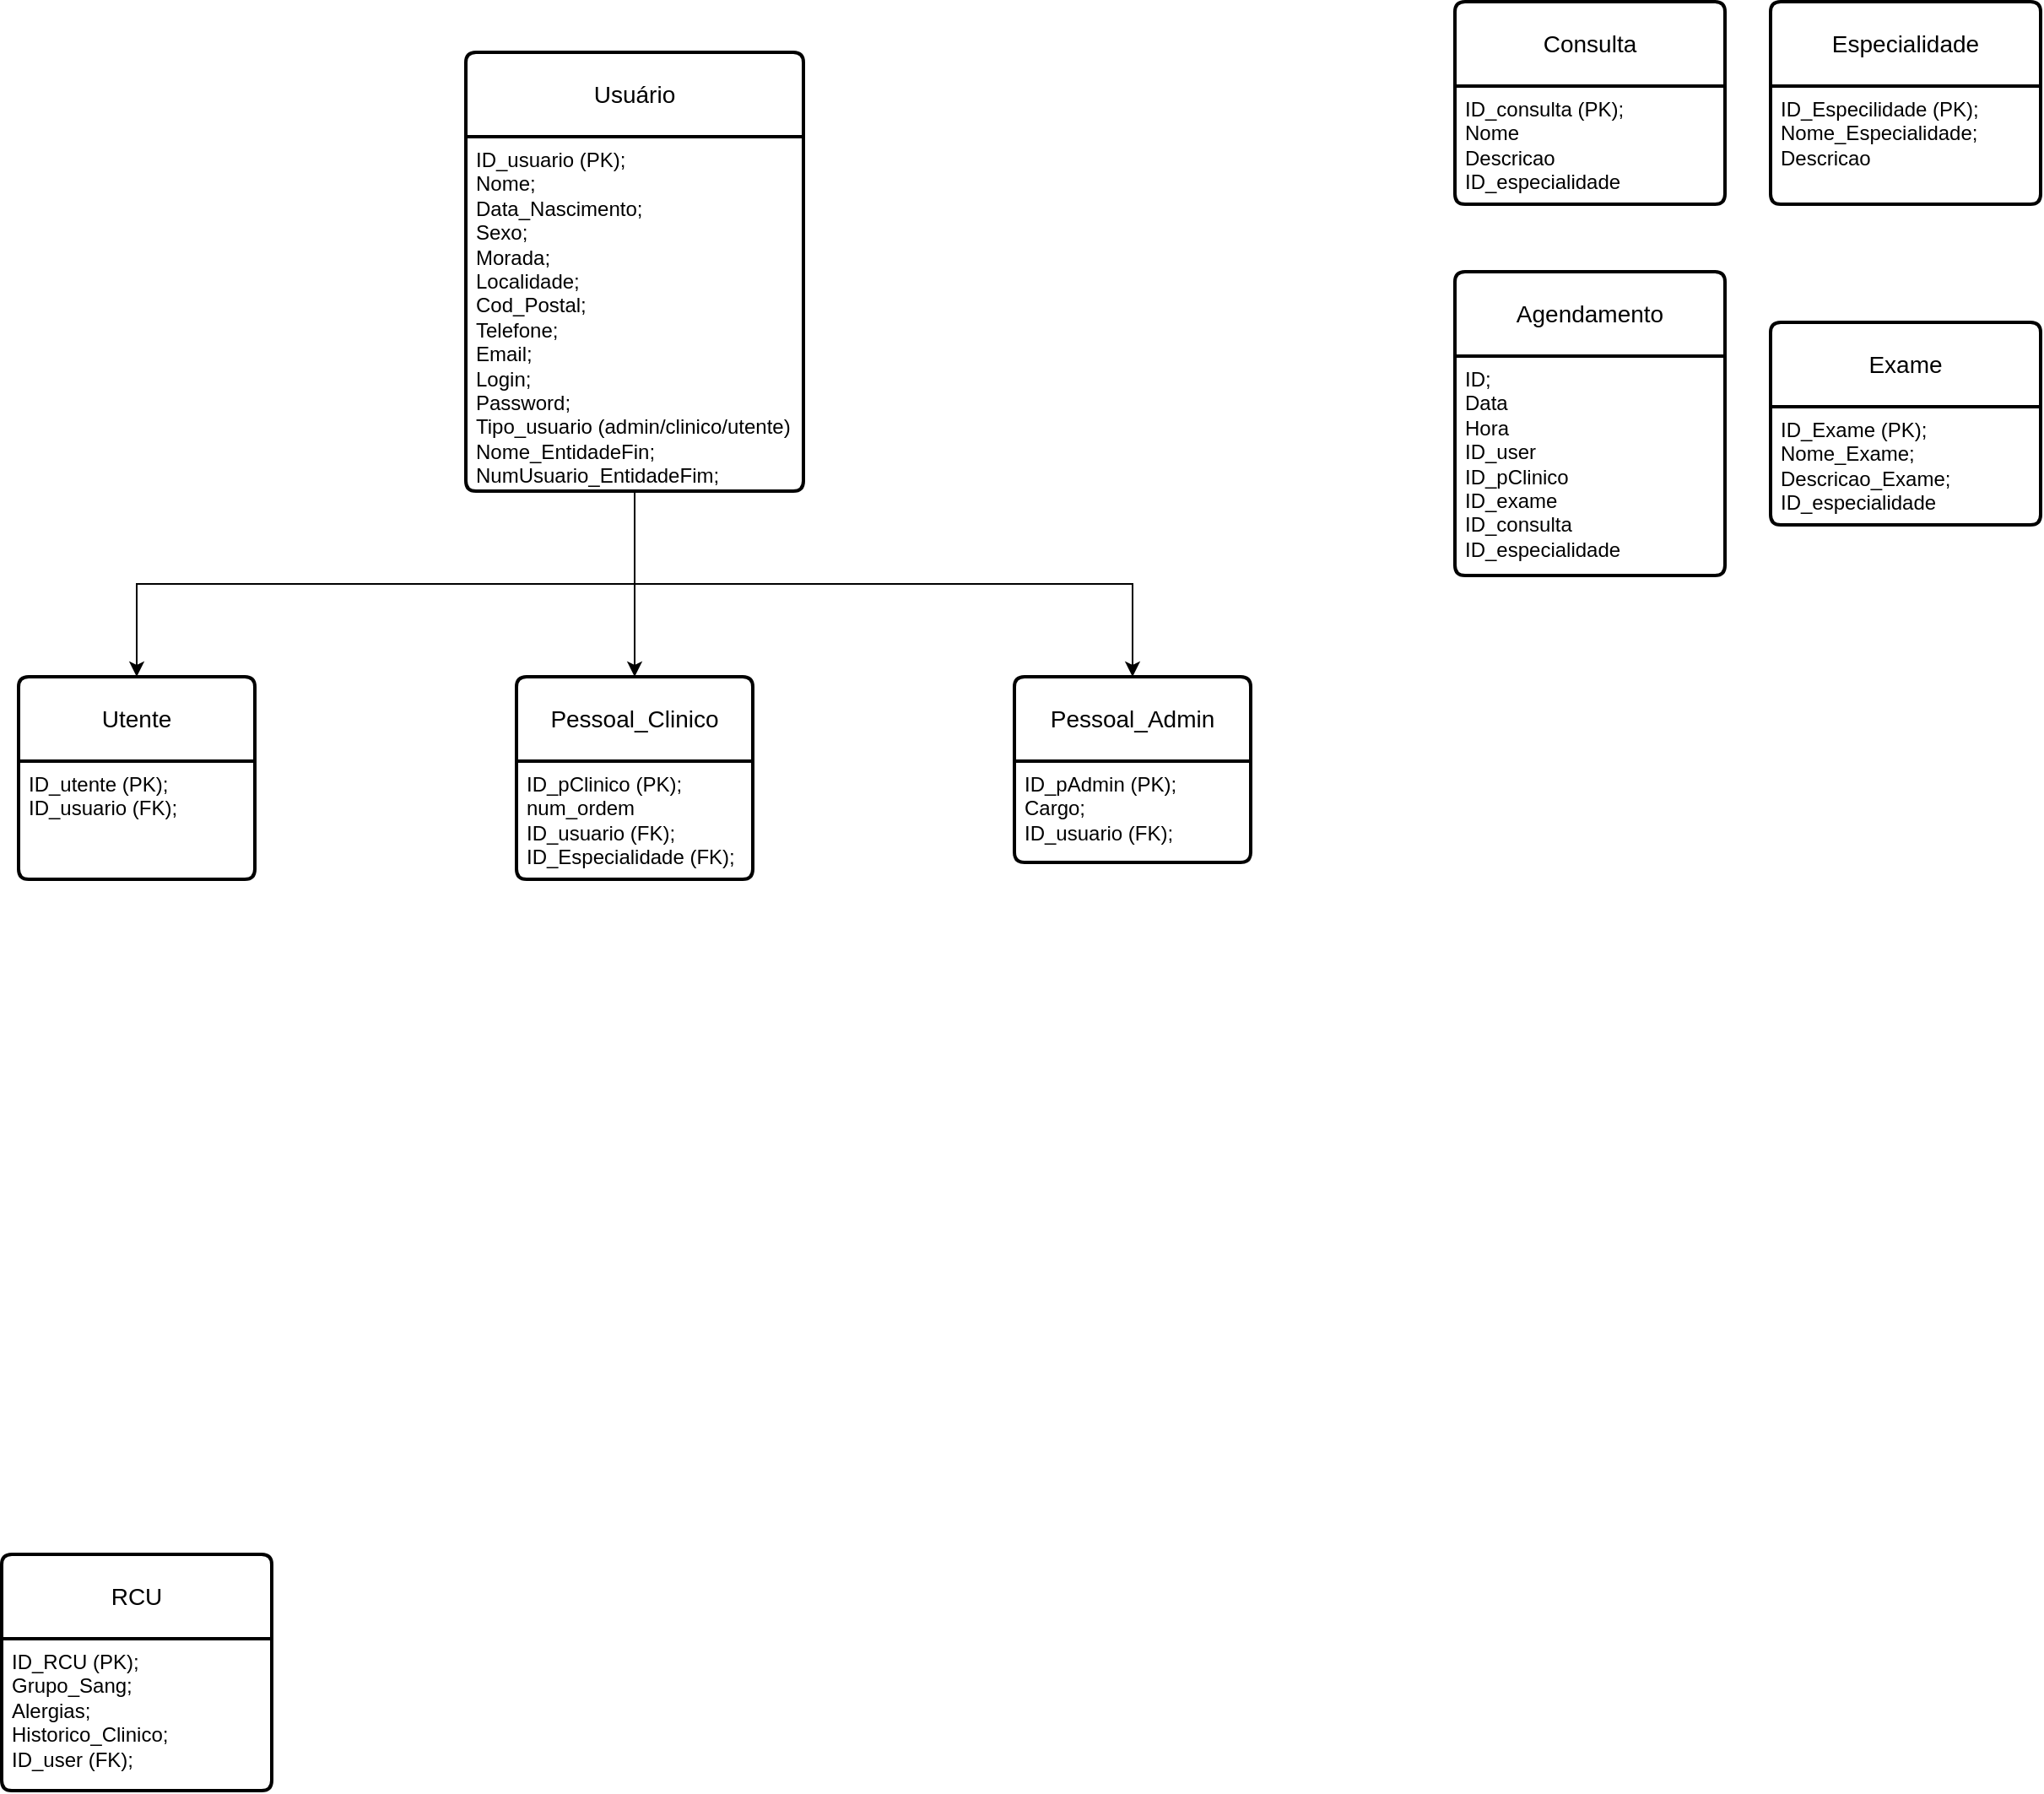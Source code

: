 <mxfile version="23.0.2" type="device">
  <diagram name="Página-1" id="qp88Xz73EjjtEEX9ONFD">
    <mxGraphModel dx="614" dy="319" grid="1" gridSize="10" guides="1" tooltips="1" connect="1" arrows="1" fold="1" page="1" pageScale="1" pageWidth="827" pageHeight="1169" math="0" shadow="0">
      <root>
        <mxCell id="0" />
        <mxCell id="1" parent="0" />
        <mxCell id="LoY-KwTF0y71DIWUAX0n-16" value="Usuário" style="swimlane;childLayout=stackLayout;horizontal=1;startSize=50;horizontalStack=0;rounded=1;fontSize=14;fontStyle=0;strokeWidth=2;resizeParent=0;resizeLast=1;shadow=0;dashed=0;align=center;arcSize=4;whiteSpace=wrap;html=1;" parent="1" vertex="1">
          <mxGeometry x="314" y="60" width="200" height="260" as="geometry" />
        </mxCell>
        <mxCell id="LoY-KwTF0y71DIWUAX0n-17" value="ID_usuario (PK);&lt;br&gt;Nome;&lt;br&gt;Data_Nascimento;&lt;br&gt;Sexo;&lt;br&gt;Morada;&lt;br&gt;Localidade;&lt;br&gt;Cod_Postal;&lt;br&gt;Telefone;&lt;br&gt;Email;&lt;br&gt;Login;&lt;br&gt;Password;&lt;br&gt;Tipo_usuario (admin/clinico/utente)&lt;br&gt;Nome_EntidadeFin;&lt;br&gt;NumUsuario_EntidadeFim;" style="align=left;strokeColor=none;fillColor=none;spacingLeft=4;fontSize=12;verticalAlign=top;resizable=0;rotatable=0;part=1;html=1;" parent="LoY-KwTF0y71DIWUAX0n-16" vertex="1">
          <mxGeometry y="50" width="200" height="210" as="geometry" />
        </mxCell>
        <mxCell id="LoY-KwTF0y71DIWUAX0n-18" value="Pessoal_Admin" style="swimlane;childLayout=stackLayout;horizontal=1;startSize=50;horizontalStack=0;rounded=1;fontSize=14;fontStyle=0;strokeWidth=2;resizeParent=0;resizeLast=1;shadow=0;dashed=0;align=center;arcSize=4;whiteSpace=wrap;html=1;" parent="1" vertex="1">
          <mxGeometry x="639" y="430" width="140" height="110" as="geometry" />
        </mxCell>
        <mxCell id="LoY-KwTF0y71DIWUAX0n-19" value="ID_pAdmin (PK);&lt;br&gt;Cargo;&lt;br&gt;ID_usuario (FK);" style="align=left;strokeColor=none;fillColor=none;spacingLeft=4;fontSize=12;verticalAlign=top;resizable=0;rotatable=0;part=1;html=1;" parent="LoY-KwTF0y71DIWUAX0n-18" vertex="1">
          <mxGeometry y="50" width="140" height="60" as="geometry" />
        </mxCell>
        <mxCell id="LoY-KwTF0y71DIWUAX0n-20" value="Pessoal_Clinico" style="swimlane;childLayout=stackLayout;horizontal=1;startSize=50;horizontalStack=0;rounded=1;fontSize=14;fontStyle=0;strokeWidth=2;resizeParent=0;resizeLast=1;shadow=0;dashed=0;align=center;arcSize=4;whiteSpace=wrap;html=1;" parent="1" vertex="1">
          <mxGeometry x="344" y="430" width="140" height="120" as="geometry" />
        </mxCell>
        <mxCell id="LoY-KwTF0y71DIWUAX0n-21" value="ID_pClinico (PK);&lt;br&gt;num_ordem&lt;br&gt;ID_usuario (FK);&lt;br&gt;ID_Especialidade (FK);" style="align=left;strokeColor=none;fillColor=none;spacingLeft=4;fontSize=12;verticalAlign=top;resizable=0;rotatable=0;part=1;html=1;" parent="LoY-KwTF0y71DIWUAX0n-20" vertex="1">
          <mxGeometry y="50" width="140" height="70" as="geometry" />
        </mxCell>
        <mxCell id="LoY-KwTF0y71DIWUAX0n-22" value="Utente" style="swimlane;childLayout=stackLayout;horizontal=1;startSize=50;horizontalStack=0;rounded=1;fontSize=14;fontStyle=0;strokeWidth=2;resizeParent=0;resizeLast=1;shadow=0;dashed=0;align=center;arcSize=4;whiteSpace=wrap;html=1;" parent="1" vertex="1">
          <mxGeometry x="49" y="430" width="140" height="120" as="geometry" />
        </mxCell>
        <mxCell id="LoY-KwTF0y71DIWUAX0n-23" value="ID_utente (PK);&lt;br&gt;ID_usuario (FK);" style="align=left;strokeColor=none;fillColor=none;spacingLeft=4;fontSize=12;verticalAlign=top;resizable=0;rotatable=0;part=1;html=1;" parent="LoY-KwTF0y71DIWUAX0n-22" vertex="1">
          <mxGeometry y="50" width="140" height="70" as="geometry" />
        </mxCell>
        <mxCell id="LoY-KwTF0y71DIWUAX0n-24" value="Especialidade" style="swimlane;childLayout=stackLayout;horizontal=1;startSize=50;horizontalStack=0;rounded=1;fontSize=14;fontStyle=0;strokeWidth=2;resizeParent=0;resizeLast=1;shadow=0;dashed=0;align=center;arcSize=4;whiteSpace=wrap;html=1;" parent="1" vertex="1">
          <mxGeometry x="1087" y="30" width="160" height="120" as="geometry" />
        </mxCell>
        <mxCell id="LoY-KwTF0y71DIWUAX0n-25" value="ID_Especilidade (PK);&lt;br&gt;Nome_Especialidade;&lt;br&gt;Descricao" style="align=left;strokeColor=none;fillColor=none;spacingLeft=4;fontSize=12;verticalAlign=top;resizable=0;rotatable=0;part=1;html=1;" parent="LoY-KwTF0y71DIWUAX0n-24" vertex="1">
          <mxGeometry y="50" width="160" height="70" as="geometry" />
        </mxCell>
        <mxCell id="LoY-KwTF0y71DIWUAX0n-26" value="Exame" style="swimlane;childLayout=stackLayout;horizontal=1;startSize=50;horizontalStack=0;rounded=1;fontSize=14;fontStyle=0;strokeWidth=2;resizeParent=0;resizeLast=1;shadow=0;dashed=0;align=center;arcSize=4;whiteSpace=wrap;html=1;" parent="1" vertex="1">
          <mxGeometry x="1087" y="220" width="160" height="120" as="geometry" />
        </mxCell>
        <mxCell id="LoY-KwTF0y71DIWUAX0n-27" value="ID_Exame (PK);&lt;br&gt;Nome_Exame;&lt;br&gt;Descricao_Exame;&lt;br&gt;ID_especialidade" style="align=left;strokeColor=none;fillColor=none;spacingLeft=4;fontSize=12;verticalAlign=top;resizable=0;rotatable=0;part=1;html=1;" parent="LoY-KwTF0y71DIWUAX0n-26" vertex="1">
          <mxGeometry y="50" width="160" height="70" as="geometry" />
        </mxCell>
        <mxCell id="LoY-KwTF0y71DIWUAX0n-28" value="Consulta" style="swimlane;childLayout=stackLayout;horizontal=1;startSize=50;horizontalStack=0;rounded=1;fontSize=14;fontStyle=0;strokeWidth=2;resizeParent=0;resizeLast=1;shadow=0;dashed=0;align=center;arcSize=4;whiteSpace=wrap;html=1;" parent="1" vertex="1">
          <mxGeometry x="900" y="30" width="160" height="120" as="geometry" />
        </mxCell>
        <mxCell id="LoY-KwTF0y71DIWUAX0n-29" value="ID_consulta (PK);&lt;br&gt;Nome&lt;br&gt;Descricao&lt;br&gt;ID_especialidade" style="align=left;strokeColor=none;fillColor=none;spacingLeft=4;fontSize=12;verticalAlign=top;resizable=0;rotatable=0;part=1;html=1;" parent="LoY-KwTF0y71DIWUAX0n-28" vertex="1">
          <mxGeometry y="50" width="160" height="70" as="geometry" />
        </mxCell>
        <mxCell id="LoY-KwTF0y71DIWUAX0n-30" value="RCU" style="swimlane;childLayout=stackLayout;horizontal=1;startSize=50;horizontalStack=0;rounded=1;fontSize=14;fontStyle=0;strokeWidth=2;resizeParent=0;resizeLast=1;shadow=0;dashed=0;align=center;arcSize=4;whiteSpace=wrap;html=1;" parent="1" vertex="1">
          <mxGeometry x="39" y="950" width="160" height="140" as="geometry" />
        </mxCell>
        <mxCell id="LoY-KwTF0y71DIWUAX0n-31" value="ID_RCU (PK);&lt;br&gt;Grupo_Sang;&lt;br&gt;Alergias;&lt;br&gt;Historico_Clinico;&lt;br&gt;ID_user (FK);" style="align=left;strokeColor=none;fillColor=none;spacingLeft=4;fontSize=12;verticalAlign=top;resizable=0;rotatable=0;part=1;html=1;" parent="LoY-KwTF0y71DIWUAX0n-30" vertex="1">
          <mxGeometry y="50" width="160" height="90" as="geometry" />
        </mxCell>
        <mxCell id="LoY-KwTF0y71DIWUAX0n-33" style="edgeStyle=orthogonalEdgeStyle;rounded=0;orthogonalLoop=1;jettySize=auto;html=1;exitX=0.5;exitY=1;exitDx=0;exitDy=0;entryX=0.5;entryY=0;entryDx=0;entryDy=0;" parent="1" source="LoY-KwTF0y71DIWUAX0n-17" target="LoY-KwTF0y71DIWUAX0n-22" edge="1">
          <mxGeometry relative="1" as="geometry" />
        </mxCell>
        <mxCell id="LoY-KwTF0y71DIWUAX0n-36" style="edgeStyle=orthogonalEdgeStyle;rounded=0;orthogonalLoop=1;jettySize=auto;html=1;exitX=0.5;exitY=1;exitDx=0;exitDy=0;entryX=0.5;entryY=0;entryDx=0;entryDy=0;" parent="1" source="LoY-KwTF0y71DIWUAX0n-17" target="LoY-KwTF0y71DIWUAX0n-20" edge="1">
          <mxGeometry relative="1" as="geometry" />
        </mxCell>
        <mxCell id="LoY-KwTF0y71DIWUAX0n-37" style="edgeStyle=orthogonalEdgeStyle;rounded=0;orthogonalLoop=1;jettySize=auto;html=1;exitX=0.5;exitY=1;exitDx=0;exitDy=0;" parent="1" source="LoY-KwTF0y71DIWUAX0n-17" target="LoY-KwTF0y71DIWUAX0n-18" edge="1">
          <mxGeometry relative="1" as="geometry" />
        </mxCell>
        <mxCell id="zwD5xV9BScKiW619LqWa-7" value="Agendamento" style="swimlane;childLayout=stackLayout;horizontal=1;startSize=50;horizontalStack=0;rounded=1;fontSize=14;fontStyle=0;strokeWidth=2;resizeParent=0;resizeLast=1;shadow=0;dashed=0;align=center;arcSize=4;whiteSpace=wrap;html=1;" parent="1" vertex="1">
          <mxGeometry x="900" y="190" width="160" height="180" as="geometry" />
        </mxCell>
        <mxCell id="zwD5xV9BScKiW619LqWa-8" value="ID;&lt;br&gt;Data&lt;br&gt;Hora&lt;br&gt;ID_user&lt;br&gt;ID_pClinico&lt;br&gt;ID_exame&lt;br&gt;ID_consulta&lt;br&gt;ID_especialidade" style="align=left;strokeColor=none;fillColor=none;spacingLeft=4;fontSize=12;verticalAlign=top;resizable=0;rotatable=0;part=1;html=1;" parent="zwD5xV9BScKiW619LqWa-7" vertex="1">
          <mxGeometry y="50" width="160" height="130" as="geometry" />
        </mxCell>
      </root>
    </mxGraphModel>
  </diagram>
</mxfile>
